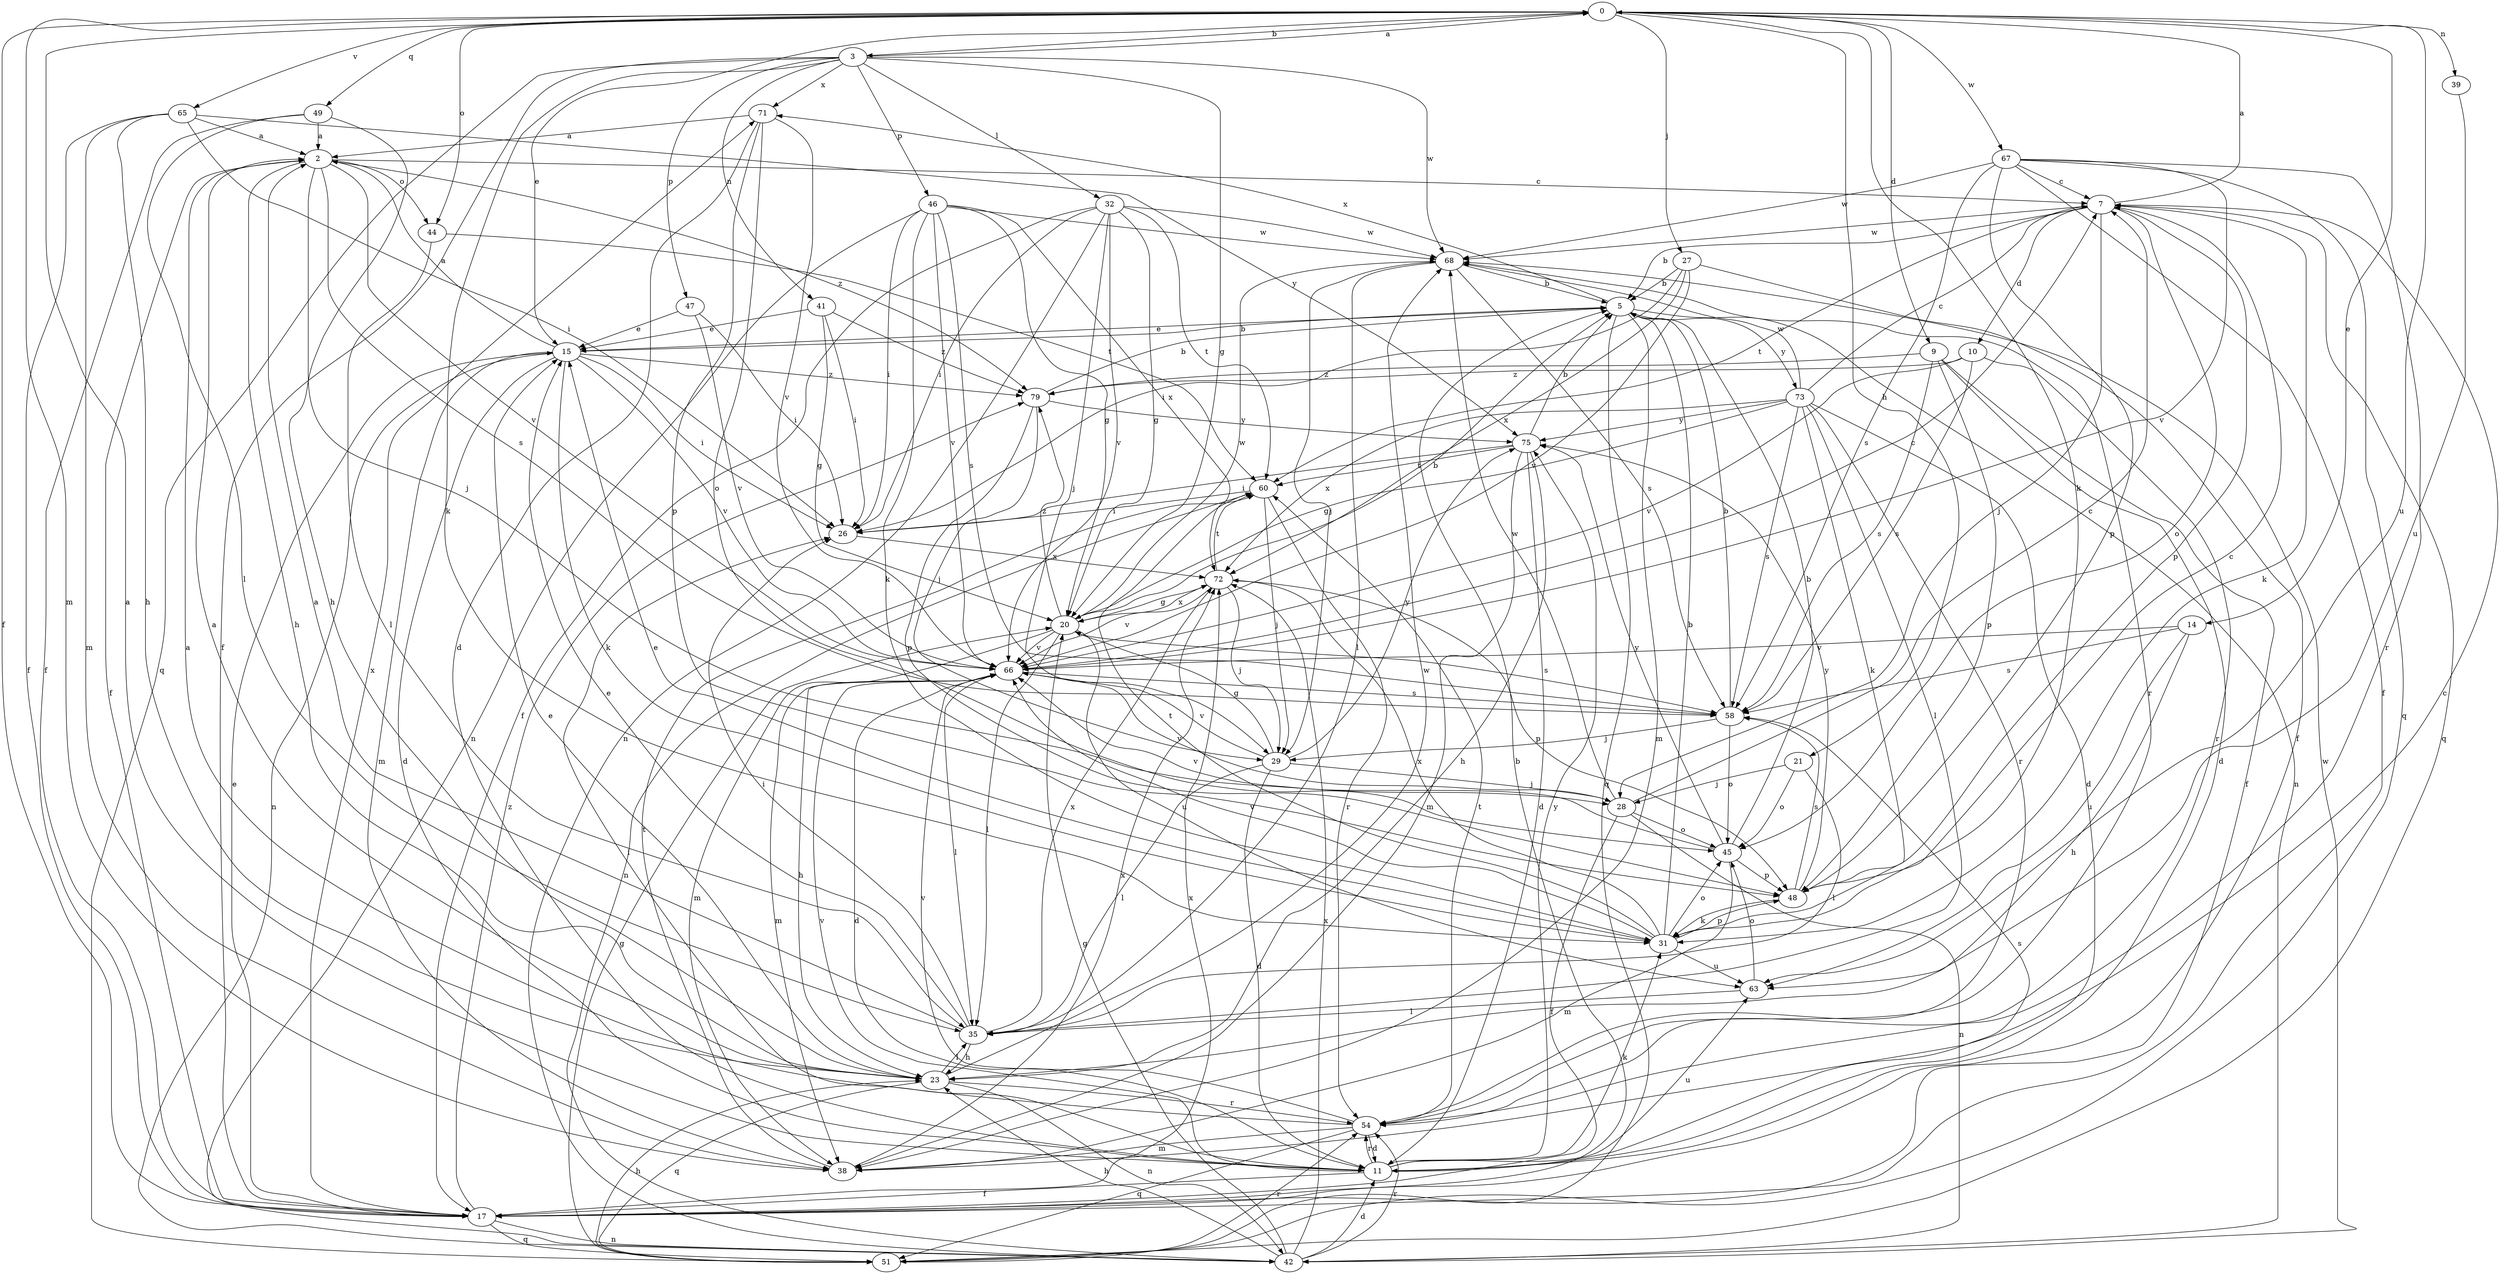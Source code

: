 strict digraph  {
0;
2;
3;
5;
7;
9;
10;
11;
14;
15;
17;
20;
21;
23;
26;
27;
28;
29;
31;
32;
35;
38;
39;
41;
42;
44;
45;
46;
47;
48;
49;
51;
54;
58;
60;
63;
65;
66;
67;
68;
71;
72;
73;
75;
79;
0 -> 3  [label=b];
0 -> 9  [label=d];
0 -> 14  [label=e];
0 -> 15  [label=e];
0 -> 17  [label=f];
0 -> 21  [label=h];
0 -> 27  [label=j];
0 -> 31  [label=k];
0 -> 38  [label=m];
0 -> 39  [label=n];
0 -> 44  [label=o];
0 -> 49  [label=q];
0 -> 63  [label=u];
0 -> 65  [label=v];
0 -> 67  [label=w];
2 -> 7  [label=c];
2 -> 17  [label=f];
2 -> 23  [label=h];
2 -> 28  [label=j];
2 -> 44  [label=o];
2 -> 58  [label=s];
2 -> 66  [label=v];
2 -> 79  [label=z];
3 -> 0  [label=a];
3 -> 17  [label=f];
3 -> 20  [label=g];
3 -> 31  [label=k];
3 -> 32  [label=l];
3 -> 41  [label=n];
3 -> 46  [label=p];
3 -> 47  [label=p];
3 -> 51  [label=q];
3 -> 68  [label=w];
3 -> 71  [label=x];
5 -> 15  [label=e];
5 -> 38  [label=m];
5 -> 42  [label=n];
5 -> 51  [label=q];
5 -> 71  [label=x];
5 -> 73  [label=y];
7 -> 0  [label=a];
7 -> 5  [label=b];
7 -> 10  [label=d];
7 -> 28  [label=j];
7 -> 31  [label=k];
7 -> 45  [label=o];
7 -> 48  [label=p];
7 -> 51  [label=q];
7 -> 60  [label=t];
7 -> 68  [label=w];
9 -> 11  [label=d];
9 -> 17  [label=f];
9 -> 48  [label=p];
9 -> 58  [label=s];
9 -> 79  [label=z];
10 -> 54  [label=r];
10 -> 58  [label=s];
10 -> 66  [label=v];
10 -> 79  [label=z];
11 -> 0  [label=a];
11 -> 17  [label=f];
11 -> 26  [label=i];
11 -> 31  [label=k];
11 -> 54  [label=r];
11 -> 58  [label=s];
11 -> 63  [label=u];
11 -> 66  [label=v];
11 -> 75  [label=y];
14 -> 23  [label=h];
14 -> 58  [label=s];
14 -> 63  [label=u];
14 -> 66  [label=v];
15 -> 2  [label=a];
15 -> 5  [label=b];
15 -> 11  [label=d];
15 -> 26  [label=i];
15 -> 31  [label=k];
15 -> 38  [label=m];
15 -> 42  [label=n];
15 -> 66  [label=v];
15 -> 79  [label=z];
17 -> 5  [label=b];
17 -> 15  [label=e];
17 -> 42  [label=n];
17 -> 51  [label=q];
17 -> 71  [label=x];
17 -> 72  [label=x];
17 -> 79  [label=z];
20 -> 5  [label=b];
20 -> 35  [label=l];
20 -> 38  [label=m];
20 -> 58  [label=s];
20 -> 63  [label=u];
20 -> 66  [label=v];
20 -> 68  [label=w];
20 -> 72  [label=x];
20 -> 79  [label=z];
21 -> 28  [label=j];
21 -> 35  [label=l];
21 -> 45  [label=o];
23 -> 2  [label=a];
23 -> 15  [label=e];
23 -> 35  [label=l];
23 -> 42  [label=n];
23 -> 51  [label=q];
23 -> 54  [label=r];
23 -> 68  [label=w];
26 -> 72  [label=x];
27 -> 5  [label=b];
27 -> 17  [label=f];
27 -> 26  [label=i];
27 -> 66  [label=v];
27 -> 72  [label=x];
28 -> 7  [label=c];
28 -> 17  [label=f];
28 -> 42  [label=n];
28 -> 45  [label=o];
28 -> 66  [label=v];
28 -> 68  [label=w];
29 -> 11  [label=d];
29 -> 20  [label=g];
29 -> 28  [label=j];
29 -> 35  [label=l];
29 -> 66  [label=v];
29 -> 75  [label=y];
31 -> 5  [label=b];
31 -> 15  [label=e];
31 -> 45  [label=o];
31 -> 48  [label=p];
31 -> 60  [label=t];
31 -> 63  [label=u];
31 -> 66  [label=v];
31 -> 72  [label=x];
32 -> 17  [label=f];
32 -> 20  [label=g];
32 -> 26  [label=i];
32 -> 29  [label=j];
32 -> 42  [label=n];
32 -> 60  [label=t];
32 -> 66  [label=v];
32 -> 68  [label=w];
35 -> 2  [label=a];
35 -> 15  [label=e];
35 -> 23  [label=h];
35 -> 26  [label=i];
35 -> 72  [label=x];
38 -> 7  [label=c];
38 -> 60  [label=t];
38 -> 72  [label=x];
39 -> 63  [label=u];
41 -> 15  [label=e];
41 -> 20  [label=g];
41 -> 26  [label=i];
41 -> 79  [label=z];
42 -> 11  [label=d];
42 -> 20  [label=g];
42 -> 23  [label=h];
42 -> 54  [label=r];
42 -> 68  [label=w];
42 -> 72  [label=x];
44 -> 35  [label=l];
44 -> 60  [label=t];
45 -> 5  [label=b];
45 -> 38  [label=m];
45 -> 48  [label=p];
45 -> 66  [label=v];
45 -> 75  [label=y];
46 -> 20  [label=g];
46 -> 26  [label=i];
46 -> 31  [label=k];
46 -> 42  [label=n];
46 -> 58  [label=s];
46 -> 66  [label=v];
46 -> 68  [label=w];
46 -> 72  [label=x];
47 -> 15  [label=e];
47 -> 26  [label=i];
47 -> 66  [label=v];
48 -> 7  [label=c];
48 -> 31  [label=k];
48 -> 58  [label=s];
48 -> 75  [label=y];
49 -> 2  [label=a];
49 -> 17  [label=f];
49 -> 23  [label=h];
49 -> 35  [label=l];
51 -> 20  [label=g];
51 -> 23  [label=h];
51 -> 54  [label=r];
54 -> 2  [label=a];
54 -> 11  [label=d];
54 -> 38  [label=m];
54 -> 51  [label=q];
54 -> 60  [label=t];
54 -> 66  [label=v];
58 -> 5  [label=b];
58 -> 29  [label=j];
58 -> 45  [label=o];
60 -> 26  [label=i];
60 -> 29  [label=j];
60 -> 42  [label=n];
60 -> 54  [label=r];
63 -> 35  [label=l];
63 -> 45  [label=o];
65 -> 2  [label=a];
65 -> 17  [label=f];
65 -> 23  [label=h];
65 -> 26  [label=i];
65 -> 38  [label=m];
65 -> 75  [label=y];
66 -> 7  [label=c];
66 -> 11  [label=d];
66 -> 23  [label=h];
66 -> 35  [label=l];
66 -> 38  [label=m];
66 -> 58  [label=s];
67 -> 7  [label=c];
67 -> 17  [label=f];
67 -> 48  [label=p];
67 -> 51  [label=q];
67 -> 54  [label=r];
67 -> 58  [label=s];
67 -> 66  [label=v];
67 -> 68  [label=w];
68 -> 5  [label=b];
68 -> 29  [label=j];
68 -> 35  [label=l];
68 -> 54  [label=r];
68 -> 58  [label=s];
71 -> 2  [label=a];
71 -> 11  [label=d];
71 -> 45  [label=o];
71 -> 48  [label=p];
71 -> 66  [label=v];
72 -> 20  [label=g];
72 -> 29  [label=j];
72 -> 48  [label=p];
72 -> 60  [label=t];
72 -> 66  [label=v];
73 -> 7  [label=c];
73 -> 11  [label=d];
73 -> 20  [label=g];
73 -> 31  [label=k];
73 -> 35  [label=l];
73 -> 54  [label=r];
73 -> 58  [label=s];
73 -> 68  [label=w];
73 -> 72  [label=x];
73 -> 75  [label=y];
75 -> 5  [label=b];
75 -> 11  [label=d];
75 -> 23  [label=h];
75 -> 26  [label=i];
75 -> 38  [label=m];
75 -> 60  [label=t];
79 -> 5  [label=b];
79 -> 29  [label=j];
79 -> 48  [label=p];
79 -> 75  [label=y];
}
